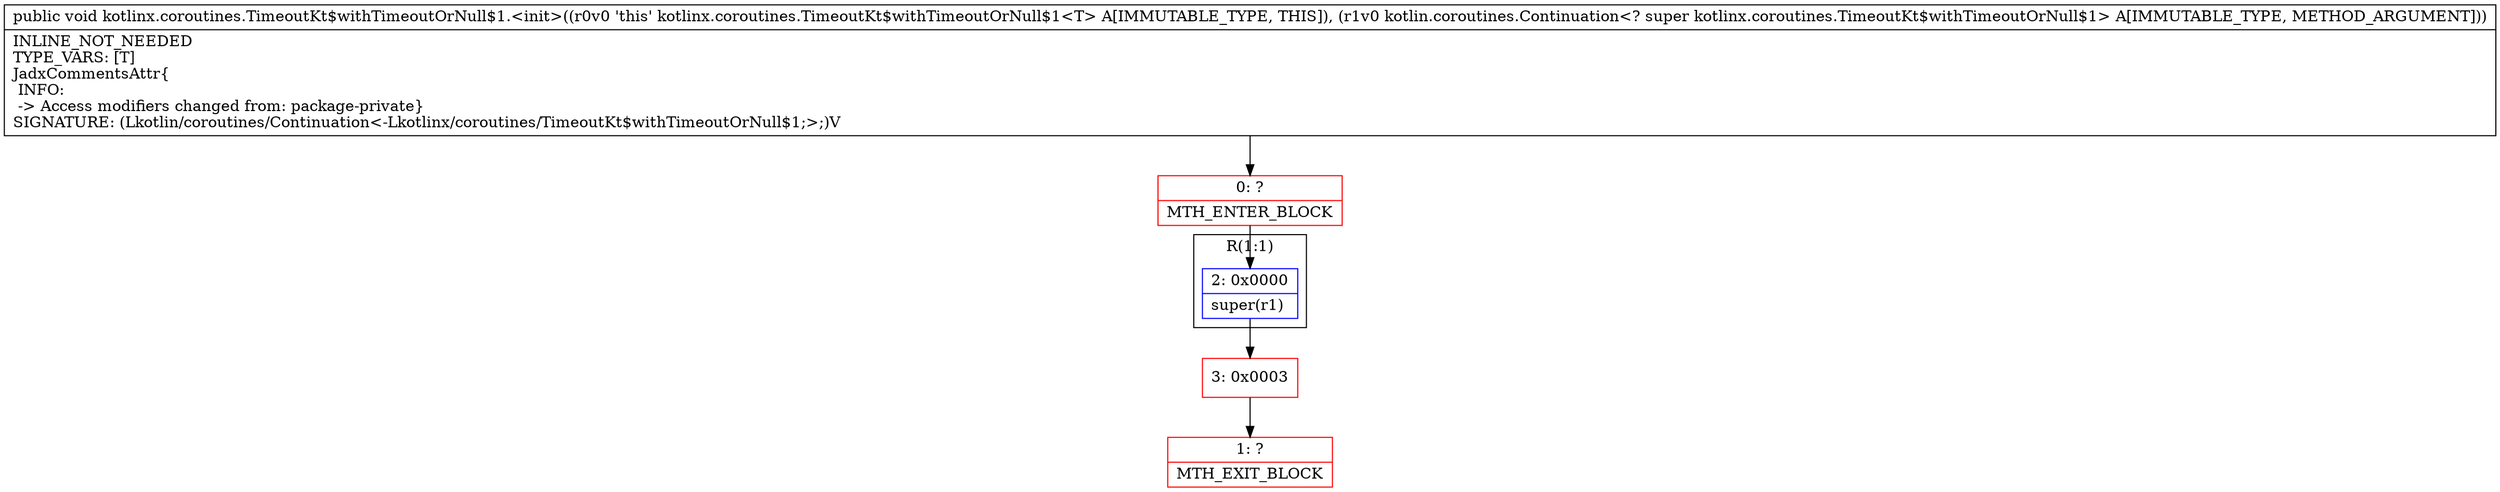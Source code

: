 digraph "CFG forkotlinx.coroutines.TimeoutKt$withTimeoutOrNull$1.\<init\>(Lkotlin\/coroutines\/Continuation;)V" {
subgraph cluster_Region_2031091234 {
label = "R(1:1)";
node [shape=record,color=blue];
Node_2 [shape=record,label="{2\:\ 0x0000|super(r1)\l}"];
}
Node_0 [shape=record,color=red,label="{0\:\ ?|MTH_ENTER_BLOCK\l}"];
Node_3 [shape=record,color=red,label="{3\:\ 0x0003}"];
Node_1 [shape=record,color=red,label="{1\:\ ?|MTH_EXIT_BLOCK\l}"];
MethodNode[shape=record,label="{public void kotlinx.coroutines.TimeoutKt$withTimeoutOrNull$1.\<init\>((r0v0 'this' kotlinx.coroutines.TimeoutKt$withTimeoutOrNull$1\<T\> A[IMMUTABLE_TYPE, THIS]), (r1v0 kotlin.coroutines.Continuation\<? super kotlinx.coroutines.TimeoutKt$withTimeoutOrNull$1\> A[IMMUTABLE_TYPE, METHOD_ARGUMENT]))  | INLINE_NOT_NEEDED\lTYPE_VARS: [T]\lJadxCommentsAttr\{\l INFO: \l \-\> Access modifiers changed from: package\-private\}\lSIGNATURE: (Lkotlin\/coroutines\/Continuation\<\-Lkotlinx\/coroutines\/TimeoutKt$withTimeoutOrNull$1;\>;)V\l}"];
MethodNode -> Node_0;Node_2 -> Node_3;
Node_0 -> Node_2;
Node_3 -> Node_1;
}

